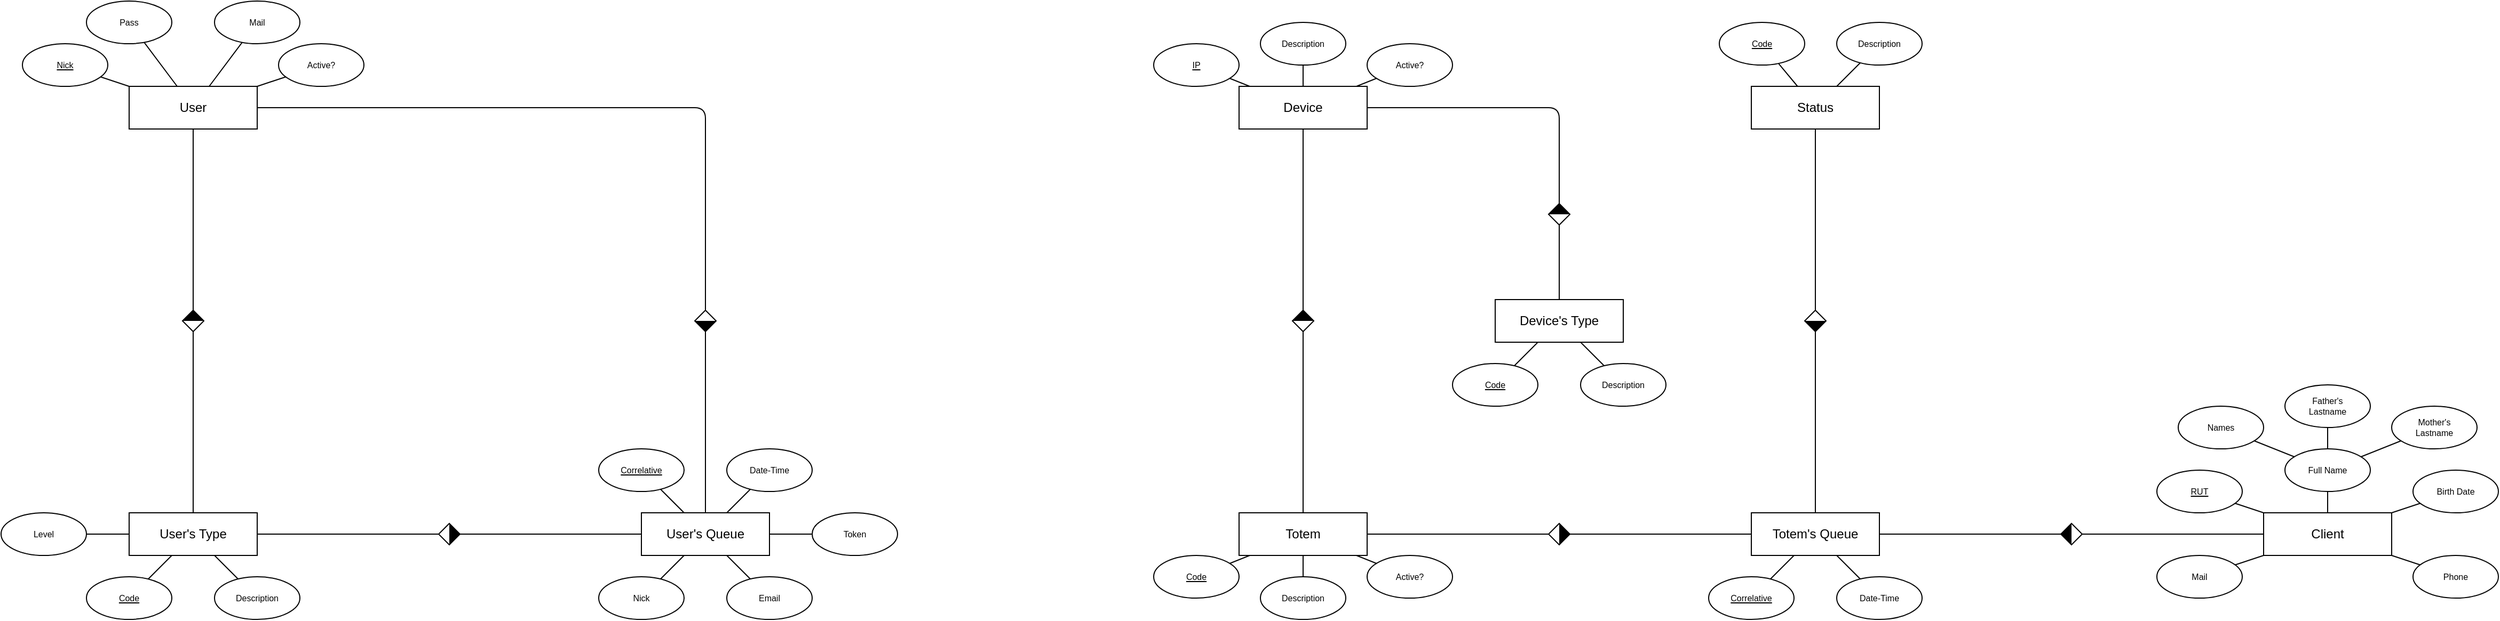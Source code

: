<mxfile version="13.3.9" type="device"><diagram id="6Qfm9tNbq2tHSCbhrUnl" name="Page-1"><mxGraphModel dx="777" dy="493" grid="1" gridSize="10" guides="1" tooltips="1" connect="1" arrows="1" fold="1" page="1" pageScale="1" pageWidth="3300" pageHeight="4681" math="0" shadow="0"><root><mxCell id="0"/><mxCell id="1" parent="0"/><mxCell id="uYRIFROT4IcyjHDct0E_-2" value="Device" style="rounded=0;whiteSpace=wrap;html=1;" parent="1" vertex="1"><mxGeometry x="1360" y="720" width="120" height="40" as="geometry"/></mxCell><mxCell id="uYRIFROT4IcyjHDct0E_-3" value="Device's Type" style="rounded=0;whiteSpace=wrap;html=1;" parent="1" vertex="1"><mxGeometry x="1600" y="920" width="120" height="40" as="geometry"/></mxCell><mxCell id="uYRIFROT4IcyjHDct0E_-9" value="" style="group;rotation=-90;" parent="1" vertex="1" connectable="0"><mxGeometry x="1650" y="830" width="20" height="20" as="geometry"/></mxCell><mxCell id="uYRIFROT4IcyjHDct0E_-7" value="" style="rhombus;whiteSpace=wrap;html=1;rotation=-90;" parent="uYRIFROT4IcyjHDct0E_-9" vertex="1"><mxGeometry width="20" height="20" as="geometry"/></mxCell><mxCell id="uYRIFROT4IcyjHDct0E_-8" value="" style="triangle;whiteSpace=wrap;html=1;strokeColor=none;fillColor=#000000;rotation=-90;" parent="uYRIFROT4IcyjHDct0E_-9" vertex="1"><mxGeometry x="5" y="-5" width="10" height="20" as="geometry"/></mxCell><mxCell id="uYRIFROT4IcyjHDct0E_-10" value="" style="endArrow=none;html=1;" parent="1" source="uYRIFROT4IcyjHDct0E_-7" target="uYRIFROT4IcyjHDct0E_-2" edge="1"><mxGeometry width="50" height="50" relative="1" as="geometry"><mxPoint x="1160" y="690" as="sourcePoint"/><mxPoint x="1210" y="640" as="targetPoint"/><Array as="points"><mxPoint x="1660" y="740"/></Array></mxGeometry></mxCell><mxCell id="uYRIFROT4IcyjHDct0E_-11" value="" style="endArrow=none;html=1;" parent="1" source="uYRIFROT4IcyjHDct0E_-7" target="uYRIFROT4IcyjHDct0E_-3" edge="1"><mxGeometry width="50" height="50" relative="1" as="geometry"><mxPoint x="1130" y="710" as="sourcePoint"/><mxPoint x="1180" y="660" as="targetPoint"/></mxGeometry></mxCell><mxCell id="uYRIFROT4IcyjHDct0E_-18" value="Totem" style="rounded=0;whiteSpace=wrap;html=1;" parent="1" vertex="1"><mxGeometry x="1360" y="1120" width="120" height="40" as="geometry"/></mxCell><mxCell id="uYRIFROT4IcyjHDct0E_-20" value="Description" style="ellipse;whiteSpace=wrap;html=1;fontSize=8;" parent="1" vertex="1"><mxGeometry x="1380" y="1180" width="80" height="40" as="geometry"/></mxCell><mxCell id="uYRIFROT4IcyjHDct0E_-21" value="" style="endArrow=none;html=1;" parent="1" source="uYRIFROT4IcyjHDct0E_-23" target="uYRIFROT4IcyjHDct0E_-18" edge="1"><mxGeometry width="50" height="50" relative="1" as="geometry"><mxPoint x="1320" y="1050" as="sourcePoint"/><mxPoint x="1500" y="990" as="targetPoint"/></mxGeometry></mxCell><mxCell id="uYRIFROT4IcyjHDct0E_-22" value="" style="endArrow=none;html=1;" parent="1" source="uYRIFROT4IcyjHDct0E_-20" target="uYRIFROT4IcyjHDct0E_-18" edge="1"><mxGeometry width="50" height="50" relative="1" as="geometry"><mxPoint x="1480" y="1040" as="sourcePoint"/><mxPoint x="1530" y="990" as="targetPoint"/></mxGeometry></mxCell><mxCell id="uYRIFROT4IcyjHDct0E_-23" value="Code" style="ellipse;whiteSpace=wrap;html=1;fontSize=8;fontStyle=4" parent="1" vertex="1"><mxGeometry x="1280" y="1160" width="80" height="40" as="geometry"/></mxCell><mxCell id="uYRIFROT4IcyjHDct0E_-25" value="Code" style="ellipse;whiteSpace=wrap;html=1;fontSize=8;fontStyle=4" parent="1" vertex="1"><mxGeometry x="1560" y="980" width="80" height="40" as="geometry"/></mxCell><mxCell id="uYRIFROT4IcyjHDct0E_-26" value="IP" style="ellipse;whiteSpace=wrap;html=1;fontSize=8;fontStyle=4" parent="1" vertex="1"><mxGeometry x="1280" y="680" width="80" height="40" as="geometry"/></mxCell><mxCell id="uYRIFROT4IcyjHDct0E_-27" value="" style="endArrow=none;html=1;fontSize=8;" parent="1" source="uYRIFROT4IcyjHDct0E_-2" target="uYRIFROT4IcyjHDct0E_-26" edge="1"><mxGeometry width="50" height="50" relative="1" as="geometry"><mxPoint x="1190" y="640" as="sourcePoint"/><mxPoint x="1240" y="590" as="targetPoint"/></mxGeometry></mxCell><mxCell id="uYRIFROT4IcyjHDct0E_-28" value="Description" style="ellipse;whiteSpace=wrap;html=1;fontSize=8;" parent="1" vertex="1"><mxGeometry x="1680" y="980" width="80" height="40" as="geometry"/></mxCell><mxCell id="uYRIFROT4IcyjHDct0E_-29" value="" style="endArrow=none;html=1;fontSize=8;" parent="1" source="uYRIFROT4IcyjHDct0E_-3" target="uYRIFROT4IcyjHDct0E_-28" edge="1"><mxGeometry width="50" height="50" relative="1" as="geometry"><mxPoint x="1800" y="820" as="sourcePoint"/><mxPoint x="1850" y="770" as="targetPoint"/></mxGeometry></mxCell><mxCell id="uYRIFROT4IcyjHDct0E_-30" value="" style="endArrow=none;html=1;fontSize=8;" parent="1" source="uYRIFROT4IcyjHDct0E_-3" target="uYRIFROT4IcyjHDct0E_-25" edge="1"><mxGeometry width="50" height="50" relative="1" as="geometry"><mxPoint x="1660" y="810" as="sourcePoint"/><mxPoint x="1710" y="760" as="targetPoint"/></mxGeometry></mxCell><mxCell id="uYRIFROT4IcyjHDct0E_-31" value="Active?" style="ellipse;whiteSpace=wrap;html=1;fontSize=8;" parent="1" vertex="1"><mxGeometry x="1480" y="1160" width="80" height="40" as="geometry"/></mxCell><mxCell id="uYRIFROT4IcyjHDct0E_-32" value="" style="endArrow=none;html=1;fontSize=8;" parent="1" source="uYRIFROT4IcyjHDct0E_-31" target="uYRIFROT4IcyjHDct0E_-18" edge="1"><mxGeometry width="50" height="50" relative="1" as="geometry"><mxPoint x="1440" y="1170" as="sourcePoint"/><mxPoint x="1490" y="1120" as="targetPoint"/></mxGeometry></mxCell><mxCell id="uYRIFROT4IcyjHDct0E_-34" value="" style="group;rotation=-90;" parent="1" vertex="1" connectable="0"><mxGeometry x="1410" y="930" width="20" height="20" as="geometry"/></mxCell><mxCell id="uYRIFROT4IcyjHDct0E_-35" value="" style="rhombus;whiteSpace=wrap;html=1;rotation=-90;" parent="uYRIFROT4IcyjHDct0E_-34" vertex="1"><mxGeometry width="20" height="20" as="geometry"/></mxCell><mxCell id="uYRIFROT4IcyjHDct0E_-36" value="" style="triangle;whiteSpace=wrap;html=1;strokeColor=none;fillColor=#000000;rotation=-90;" parent="uYRIFROT4IcyjHDct0E_-34" vertex="1"><mxGeometry x="5" y="-5" width="10" height="20" as="geometry"/></mxCell><mxCell id="uYRIFROT4IcyjHDct0E_-37" value="" style="endArrow=none;html=1;fontSize=8;" parent="1" source="uYRIFROT4IcyjHDct0E_-18" target="uYRIFROT4IcyjHDct0E_-35" edge="1"><mxGeometry width="50" height="50" relative="1" as="geometry"><mxPoint x="1210" y="1050" as="sourcePoint"/><mxPoint x="1260" y="1000" as="targetPoint"/></mxGeometry></mxCell><mxCell id="uYRIFROT4IcyjHDct0E_-38" value="" style="endArrow=none;html=1;fontSize=8;" parent="1" source="uYRIFROT4IcyjHDct0E_-35" target="uYRIFROT4IcyjHDct0E_-2" edge="1"><mxGeometry width="50" height="50" relative="1" as="geometry"><mxPoint x="1210" y="880" as="sourcePoint"/><mxPoint x="1260" y="830" as="targetPoint"/></mxGeometry></mxCell><mxCell id="uYRIFROT4IcyjHDct0E_-40" value="Active?" style="ellipse;whiteSpace=wrap;html=1;fontSize=8;" parent="1" vertex="1"><mxGeometry x="1480" y="680" width="80" height="40" as="geometry"/></mxCell><mxCell id="uYRIFROT4IcyjHDct0E_-41" value="" style="endArrow=none;html=1;fontSize=8;" parent="1" source="uYRIFROT4IcyjHDct0E_-2" target="uYRIFROT4IcyjHDct0E_-40" edge="1"><mxGeometry width="50" height="50" relative="1" as="geometry"><mxPoint x="1160" y="930" as="sourcePoint"/><mxPoint x="1210" y="880" as="targetPoint"/></mxGeometry></mxCell><mxCell id="uYRIFROT4IcyjHDct0E_-46" value="Totem's Queue" style="rounded=0;whiteSpace=wrap;html=1;" parent="1" vertex="1"><mxGeometry x="1840" y="1120" width="120" height="40" as="geometry"/></mxCell><mxCell id="uYRIFROT4IcyjHDct0E_-47" value="Correlative" style="ellipse;whiteSpace=wrap;html=1;fontSize=8;fontStyle=4" parent="1" vertex="1"><mxGeometry x="1800" y="1180" width="80" height="40" as="geometry"/></mxCell><mxCell id="uYRIFROT4IcyjHDct0E_-48" value="" style="endArrow=none;html=1;fontSize=8;" parent="1" source="uYRIFROT4IcyjHDct0E_-46" target="uYRIFROT4IcyjHDct0E_-47" edge="1"><mxGeometry width="50" height="50" relative="1" as="geometry"><mxPoint x="1670" y="1040" as="sourcePoint"/><mxPoint x="1720" y="990" as="targetPoint"/></mxGeometry></mxCell><mxCell id="vgXWnAv-H5AJOaNrdfMv-1" value="Date-Time" style="ellipse;whiteSpace=wrap;html=1;fontSize=8;fontStyle=0;align=center;" parent="1" vertex="1"><mxGeometry x="1920" y="1180" width="80" height="40" as="geometry"/></mxCell><mxCell id="vgXWnAv-H5AJOaNrdfMv-2" value="" style="endArrow=none;html=1;" parent="1" source="uYRIFROT4IcyjHDct0E_-46" target="vgXWnAv-H5AJOaNrdfMv-1" edge="1"><mxGeometry width="50" height="50" relative="1" as="geometry"><mxPoint x="1770" y="1000" as="sourcePoint"/><mxPoint x="1820" y="950" as="targetPoint"/></mxGeometry></mxCell><mxCell id="vgXWnAv-H5AJOaNrdfMv-5" value="" style="group;rotation=0;" parent="1" vertex="1" connectable="0"><mxGeometry x="1650" y="1130" width="20" height="20" as="geometry"/></mxCell><mxCell id="vgXWnAv-H5AJOaNrdfMv-6" value="" style="rhombus;whiteSpace=wrap;html=1;rotation=0;" parent="vgXWnAv-H5AJOaNrdfMv-5" vertex="1"><mxGeometry width="20" height="20" as="geometry"/></mxCell><mxCell id="vgXWnAv-H5AJOaNrdfMv-7" value="" style="triangle;whiteSpace=wrap;html=1;strokeColor=none;fillColor=#000000;rotation=0;" parent="vgXWnAv-H5AJOaNrdfMv-5" vertex="1"><mxGeometry x="10" width="10" height="20" as="geometry"/></mxCell><mxCell id="vgXWnAv-H5AJOaNrdfMv-8" value="" style="endArrow=none;html=1;" parent="1" source="uYRIFROT4IcyjHDct0E_-18" target="vgXWnAv-H5AJOaNrdfMv-6" edge="1"><mxGeometry width="50" height="50" relative="1" as="geometry"><mxPoint x="1570" y="1060" as="sourcePoint"/><mxPoint x="1620" y="1010" as="targetPoint"/></mxGeometry></mxCell><mxCell id="vgXWnAv-H5AJOaNrdfMv-9" value="" style="endArrow=none;html=1;" parent="1" source="vgXWnAv-H5AJOaNrdfMv-6" target="uYRIFROT4IcyjHDct0E_-46" edge="1"><mxGeometry width="50" height="50" relative="1" as="geometry"><mxPoint x="1560" y="1030" as="sourcePoint"/><mxPoint x="1610" y="980" as="targetPoint"/></mxGeometry></mxCell><mxCell id="vgXWnAv-H5AJOaNrdfMv-10" value="Status" style="rounded=0;whiteSpace=wrap;html=1;" parent="1" vertex="1"><mxGeometry x="1840" y="720" width="120" height="40" as="geometry"/></mxCell><mxCell id="vgXWnAv-H5AJOaNrdfMv-11" value="Code" style="ellipse;whiteSpace=wrap;html=1;fontSize=8;fontStyle=4" parent="1" vertex="1"><mxGeometry x="1810" y="660" width="80" height="40" as="geometry"/></mxCell><mxCell id="vgXWnAv-H5AJOaNrdfMv-12" value="" style="endArrow=none;html=1;fontSize=8;" parent="1" source="vgXWnAv-H5AJOaNrdfMv-10" target="vgXWnAv-H5AJOaNrdfMv-11" edge="1"><mxGeometry width="50" height="50" relative="1" as="geometry"><mxPoint x="1670" y="640" as="sourcePoint"/><mxPoint x="1720" y="590" as="targetPoint"/></mxGeometry></mxCell><mxCell id="vgXWnAv-H5AJOaNrdfMv-13" value="Description" style="ellipse;whiteSpace=wrap;html=1;fontSize=8;" parent="1" vertex="1"><mxGeometry x="1920" y="660" width="80" height="40" as="geometry"/></mxCell><mxCell id="vgXWnAv-H5AJOaNrdfMv-14" value="" style="endArrow=none;html=1;fontSize=8;" parent="1" source="vgXWnAv-H5AJOaNrdfMv-10" target="vgXWnAv-H5AJOaNrdfMv-13" edge="1"><mxGeometry width="50" height="50" relative="1" as="geometry"><mxPoint x="1640" y="930" as="sourcePoint"/><mxPoint x="1690" y="880" as="targetPoint"/></mxGeometry></mxCell><mxCell id="vgXWnAv-H5AJOaNrdfMv-15" value="" style="group;rotation=90;" parent="1" vertex="1" connectable="0"><mxGeometry x="1890" y="930" width="20" height="20" as="geometry"/></mxCell><mxCell id="vgXWnAv-H5AJOaNrdfMv-16" value="" style="rhombus;whiteSpace=wrap;html=1;rotation=90;" parent="vgXWnAv-H5AJOaNrdfMv-15" vertex="1"><mxGeometry width="20" height="20" as="geometry"/></mxCell><mxCell id="vgXWnAv-H5AJOaNrdfMv-17" value="" style="triangle;whiteSpace=wrap;html=1;strokeColor=none;fillColor=#000000;rotation=90;" parent="vgXWnAv-H5AJOaNrdfMv-15" vertex="1"><mxGeometry x="5" y="5" width="10" height="20" as="geometry"/></mxCell><mxCell id="vgXWnAv-H5AJOaNrdfMv-18" value="" style="endArrow=none;html=1;" parent="1" source="vgXWnAv-H5AJOaNrdfMv-16" target="vgXWnAv-H5AJOaNrdfMv-10" edge="1"><mxGeometry width="50" height="50" relative="1" as="geometry"><mxPoint x="1640" y="930" as="sourcePoint"/><mxPoint x="1690" y="880" as="targetPoint"/></mxGeometry></mxCell><mxCell id="vgXWnAv-H5AJOaNrdfMv-19" value="" style="endArrow=none;html=1;" parent="1" source="uYRIFROT4IcyjHDct0E_-46" target="vgXWnAv-H5AJOaNrdfMv-16" edge="1"><mxGeometry width="50" height="50" relative="1" as="geometry"><mxPoint x="1720" y="1030" as="sourcePoint"/><mxPoint x="1770" y="980" as="targetPoint"/></mxGeometry></mxCell><mxCell id="vgXWnAv-H5AJOaNrdfMv-20" value="User" style="rounded=0;whiteSpace=wrap;html=1;" parent="1" vertex="1"><mxGeometry x="320" y="720" width="120" height="40" as="geometry"/></mxCell><mxCell id="vgXWnAv-H5AJOaNrdfMv-21" value="Nick" style="ellipse;whiteSpace=wrap;html=1;fontSize=8;fontStyle=4" parent="1" vertex="1"><mxGeometry x="220" y="680" width="80" height="40" as="geometry"/></mxCell><mxCell id="vgXWnAv-H5AJOaNrdfMv-22" value="Pass" style="ellipse;whiteSpace=wrap;html=1;fontSize=8;" parent="1" vertex="1"><mxGeometry x="280" y="640" width="80" height="40" as="geometry"/></mxCell><mxCell id="vgXWnAv-H5AJOaNrdfMv-23" value="" style="endArrow=none;html=1;fontSize=8;" parent="1" source="vgXWnAv-H5AJOaNrdfMv-20" target="vgXWnAv-H5AJOaNrdfMv-22" edge="1"><mxGeometry width="50" height="50" relative="1" as="geometry"><mxPoint x="520" y="620" as="sourcePoint"/><mxPoint x="570" y="570" as="targetPoint"/></mxGeometry></mxCell><mxCell id="vgXWnAv-H5AJOaNrdfMv-24" value="" style="endArrow=none;html=1;fontSize=8;" parent="1" source="vgXWnAv-H5AJOaNrdfMv-20" target="vgXWnAv-H5AJOaNrdfMv-21" edge="1"><mxGeometry width="50" height="50" relative="1" as="geometry"><mxPoint x="380" y="610" as="sourcePoint"/><mxPoint x="430" y="560" as="targetPoint"/></mxGeometry></mxCell><mxCell id="vgXWnAv-H5AJOaNrdfMv-25" value="Mail" style="ellipse;whiteSpace=wrap;html=1;fontSize=8;" parent="1" vertex="1"><mxGeometry x="400" y="640" width="80" height="40" as="geometry"/></mxCell><mxCell id="vgXWnAv-H5AJOaNrdfMv-26" value="Active?" style="ellipse;whiteSpace=wrap;html=1;fontSize=8;" parent="1" vertex="1"><mxGeometry x="460" y="680" width="80" height="40" as="geometry"/></mxCell><mxCell id="vgXWnAv-H5AJOaNrdfMv-27" value="" style="endArrow=none;html=1;" parent="1" source="vgXWnAv-H5AJOaNrdfMv-25" target="vgXWnAv-H5AJOaNrdfMv-20" edge="1"><mxGeometry width="50" height="50" relative="1" as="geometry"><mxPoint x="250" y="840" as="sourcePoint"/><mxPoint x="300" y="790" as="targetPoint"/></mxGeometry></mxCell><mxCell id="vgXWnAv-H5AJOaNrdfMv-28" value="" style="endArrow=none;html=1;" parent="1" source="vgXWnAv-H5AJOaNrdfMv-20" target="vgXWnAv-H5AJOaNrdfMv-26" edge="1"><mxGeometry width="50" height="50" relative="1" as="geometry"><mxPoint x="470" y="860" as="sourcePoint"/><mxPoint x="520" y="810" as="targetPoint"/></mxGeometry></mxCell><mxCell id="vgXWnAv-H5AJOaNrdfMv-29" value="User's Type" style="rounded=0;whiteSpace=wrap;html=1;" parent="1" vertex="1"><mxGeometry x="320" y="1120" width="120" height="40" as="geometry"/></mxCell><mxCell id="vgXWnAv-H5AJOaNrdfMv-31" value="" style="group;rotation=-90;" parent="1" vertex="1" connectable="0"><mxGeometry x="370" y="930" width="20" height="20" as="geometry"/></mxCell><mxCell id="vgXWnAv-H5AJOaNrdfMv-32" value="" style="rhombus;whiteSpace=wrap;html=1;rotation=-90;" parent="vgXWnAv-H5AJOaNrdfMv-31" vertex="1"><mxGeometry width="20" height="20" as="geometry"/></mxCell><mxCell id="vgXWnAv-H5AJOaNrdfMv-33" value="" style="triangle;whiteSpace=wrap;html=1;strokeColor=none;fillColor=#000000;rotation=-90;" parent="vgXWnAv-H5AJOaNrdfMv-31" vertex="1"><mxGeometry x="5" y="-5" width="10" height="20" as="geometry"/></mxCell><mxCell id="vgXWnAv-H5AJOaNrdfMv-34" value="" style="endArrow=none;html=1;" parent="1" source="vgXWnAv-H5AJOaNrdfMv-32" target="vgXWnAv-H5AJOaNrdfMv-20" edge="1"><mxGeometry width="50" height="50" relative="1" as="geometry"><mxPoint x="470" y="980" as="sourcePoint"/><mxPoint x="400" y="990" as="targetPoint"/></mxGeometry></mxCell><mxCell id="vgXWnAv-H5AJOaNrdfMv-35" value="" style="endArrow=none;html=1;" parent="1" source="vgXWnAv-H5AJOaNrdfMv-32" target="vgXWnAv-H5AJOaNrdfMv-29" edge="1"><mxGeometry width="50" height="50" relative="1" as="geometry"><mxPoint x="440" y="1070" as="sourcePoint"/><mxPoint x="490" y="1020" as="targetPoint"/></mxGeometry></mxCell><mxCell id="vgXWnAv-H5AJOaNrdfMv-36" value="User's Queue" style="rounded=0;whiteSpace=wrap;html=1;" parent="1" vertex="1"><mxGeometry x="800" y="1120" width="120" height="40" as="geometry"/></mxCell><mxCell id="vgXWnAv-H5AJOaNrdfMv-37" value="" style="group;rotation=90;" parent="1" vertex="1" connectable="0"><mxGeometry x="850" y="930" width="20" height="20" as="geometry"/></mxCell><mxCell id="vgXWnAv-H5AJOaNrdfMv-38" value="" style="rhombus;whiteSpace=wrap;html=1;rotation=90;" parent="vgXWnAv-H5AJOaNrdfMv-37" vertex="1"><mxGeometry width="20" height="20" as="geometry"/></mxCell><mxCell id="vgXWnAv-H5AJOaNrdfMv-39" value="" style="triangle;whiteSpace=wrap;html=1;strokeColor=none;fillColor=#000000;rotation=90;" parent="vgXWnAv-H5AJOaNrdfMv-37" vertex="1"><mxGeometry x="5" y="5" width="10" height="20" as="geometry"/></mxCell><mxCell id="vgXWnAv-H5AJOaNrdfMv-40" value="" style="endArrow=none;html=1;" parent="1" source="vgXWnAv-H5AJOaNrdfMv-38" target="vgXWnAv-H5AJOaNrdfMv-20" edge="1"><mxGeometry width="50" height="50" relative="1" as="geometry"><mxPoint x="450" y="810" as="sourcePoint"/><mxPoint x="400" y="760" as="targetPoint"/><Array as="points"><mxPoint x="860" y="740"/></Array></mxGeometry></mxCell><mxCell id="vgXWnAv-H5AJOaNrdfMv-41" value="" style="endArrow=none;html=1;" parent="1" source="vgXWnAv-H5AJOaNrdfMv-36" target="vgXWnAv-H5AJOaNrdfMv-38" edge="1"><mxGeometry width="50" height="50" relative="1" as="geometry"><mxPoint x="630" y="1000" as="sourcePoint"/><mxPoint x="680" y="950" as="targetPoint"/></mxGeometry></mxCell><mxCell id="vgXWnAv-H5AJOaNrdfMv-42" value="Description" style="ellipse;whiteSpace=wrap;html=1;fontSize=8;" parent="1" vertex="1"><mxGeometry x="400" y="1180" width="80" height="40" as="geometry"/></mxCell><mxCell id="vgXWnAv-H5AJOaNrdfMv-43" value="Code" style="ellipse;whiteSpace=wrap;html=1;fontSize=8;fontStyle=4" parent="1" vertex="1"><mxGeometry x="280" y="1180" width="80" height="40" as="geometry"/></mxCell><mxCell id="vgXWnAv-H5AJOaNrdfMv-44" value="" style="endArrow=none;html=1;" parent="1" source="vgXWnAv-H5AJOaNrdfMv-43" target="vgXWnAv-H5AJOaNrdfMv-29" edge="1"><mxGeometry width="50" height="50" relative="1" as="geometry"><mxPoint x="460" y="1070" as="sourcePoint"/><mxPoint x="510" y="1020" as="targetPoint"/></mxGeometry></mxCell><mxCell id="vgXWnAv-H5AJOaNrdfMv-45" value="" style="endArrow=none;html=1;" parent="1" source="vgXWnAv-H5AJOaNrdfMv-29" target="vgXWnAv-H5AJOaNrdfMv-42" edge="1"><mxGeometry width="50" height="50" relative="1" as="geometry"><mxPoint x="460" y="1080" as="sourcePoint"/><mxPoint x="510" y="1030" as="targetPoint"/></mxGeometry></mxCell><mxCell id="vgXWnAv-H5AJOaNrdfMv-46" value="Correlative" style="ellipse;whiteSpace=wrap;html=1;fontSize=8;fontStyle=4" parent="1" vertex="1"><mxGeometry x="760" y="1060" width="80" height="40" as="geometry"/></mxCell><mxCell id="vgXWnAv-H5AJOaNrdfMv-47" value="Date-Time" style="ellipse;whiteSpace=wrap;html=1;fontSize=8;fontStyle=0;align=center;" parent="1" vertex="1"><mxGeometry x="880" y="1060" width="80" height="40" as="geometry"/></mxCell><mxCell id="vgXWnAv-H5AJOaNrdfMv-48" value="" style="endArrow=none;html=1;" parent="1" source="vgXWnAv-H5AJOaNrdfMv-46" target="vgXWnAv-H5AJOaNrdfMv-36" edge="1"><mxGeometry width="50" height="50" relative="1" as="geometry"><mxPoint x="620" y="1180" as="sourcePoint"/><mxPoint x="670" y="1130" as="targetPoint"/></mxGeometry></mxCell><mxCell id="vgXWnAv-H5AJOaNrdfMv-49" value="" style="endArrow=none;html=1;" parent="1" source="vgXWnAv-H5AJOaNrdfMv-47" target="vgXWnAv-H5AJOaNrdfMv-36" edge="1"><mxGeometry width="50" height="50" relative="1" as="geometry"><mxPoint x="580" y="1220" as="sourcePoint"/><mxPoint x="630" y="1170" as="targetPoint"/></mxGeometry></mxCell><mxCell id="vgXWnAv-H5AJOaNrdfMv-50" value="Nick" style="ellipse;whiteSpace=wrap;html=1;fontSize=8;fontStyle=0;align=center;" parent="1" vertex="1"><mxGeometry x="760" y="1180" width="80" height="40" as="geometry"/></mxCell><mxCell id="vgXWnAv-H5AJOaNrdfMv-51" value="Email" style="ellipse;whiteSpace=wrap;html=1;fontSize=8;fontStyle=0;align=center;" parent="1" vertex="1"><mxGeometry x="880" y="1180" width="80" height="40" as="geometry"/></mxCell><mxCell id="vgXWnAv-H5AJOaNrdfMv-52" value="Token" style="ellipse;whiteSpace=wrap;html=1;fontSize=8;fontStyle=0;align=center;" parent="1" vertex="1"><mxGeometry x="960" y="1120" width="80" height="40" as="geometry"/></mxCell><mxCell id="vgXWnAv-H5AJOaNrdfMv-53" value="" style="endArrow=none;html=1;" parent="1" source="vgXWnAv-H5AJOaNrdfMv-36" target="vgXWnAv-H5AJOaNrdfMv-52" edge="1"><mxGeometry width="50" height="50" relative="1" as="geometry"><mxPoint x="960" y="1230" as="sourcePoint"/><mxPoint x="1010" y="1180" as="targetPoint"/></mxGeometry></mxCell><mxCell id="vgXWnAv-H5AJOaNrdfMv-54" value="" style="endArrow=none;html=1;" parent="1" source="vgXWnAv-H5AJOaNrdfMv-36" target="vgXWnAv-H5AJOaNrdfMv-50" edge="1"><mxGeometry width="50" height="50" relative="1" as="geometry"><mxPoint x="620" y="1280" as="sourcePoint"/><mxPoint x="670" y="1230" as="targetPoint"/></mxGeometry></mxCell><mxCell id="vgXWnAv-H5AJOaNrdfMv-55" value="" style="endArrow=none;html=1;" parent="1" source="vgXWnAv-H5AJOaNrdfMv-36" target="vgXWnAv-H5AJOaNrdfMv-51" edge="1"><mxGeometry width="50" height="50" relative="1" as="geometry"><mxPoint x="590" y="1270" as="sourcePoint"/><mxPoint x="640" y="1220" as="targetPoint"/></mxGeometry></mxCell><mxCell id="vgXWnAv-H5AJOaNrdfMv-56" value="" style="group;rotation=0;" parent="1" vertex="1" connectable="0"><mxGeometry x="610" y="1130" width="20" height="20" as="geometry"/></mxCell><mxCell id="vgXWnAv-H5AJOaNrdfMv-57" value="" style="rhombus;whiteSpace=wrap;html=1;rotation=0;" parent="vgXWnAv-H5AJOaNrdfMv-56" vertex="1"><mxGeometry width="20" height="20" as="geometry"/></mxCell><mxCell id="vgXWnAv-H5AJOaNrdfMv-58" value="" style="triangle;whiteSpace=wrap;html=1;strokeColor=none;fillColor=#000000;rotation=0;" parent="vgXWnAv-H5AJOaNrdfMv-56" vertex="1"><mxGeometry x="10" width="10" height="20" as="geometry"/></mxCell><mxCell id="vgXWnAv-H5AJOaNrdfMv-59" value="" style="endArrow=none;html=1;" parent="1" source="vgXWnAv-H5AJOaNrdfMv-57" target="vgXWnAv-H5AJOaNrdfMv-36" edge="1"><mxGeometry width="50" height="50" relative="1" as="geometry"><mxPoint x="600" y="1080" as="sourcePoint"/><mxPoint x="650" y="1030" as="targetPoint"/></mxGeometry></mxCell><mxCell id="vgXWnAv-H5AJOaNrdfMv-60" value="" style="endArrow=none;html=1;" parent="1" source="vgXWnAv-H5AJOaNrdfMv-29" target="vgXWnAv-H5AJOaNrdfMv-57" edge="1"><mxGeometry width="50" height="50" relative="1" as="geometry"><mxPoint x="530" y="1110" as="sourcePoint"/><mxPoint x="580" y="1060" as="targetPoint"/></mxGeometry></mxCell><mxCell id="vgXWnAv-H5AJOaNrdfMv-61" value="Level" style="ellipse;whiteSpace=wrap;html=1;fontSize=8;" parent="1" vertex="1"><mxGeometry x="200" y="1120" width="80" height="40" as="geometry"/></mxCell><mxCell id="vgXWnAv-H5AJOaNrdfMv-62" value="" style="endArrow=none;html=1;" parent="1" source="vgXWnAv-H5AJOaNrdfMv-61" target="vgXWnAv-H5AJOaNrdfMv-29" edge="1"><mxGeometry width="50" height="50" relative="1" as="geometry"><mxPoint x="100" y="1260" as="sourcePoint"/><mxPoint x="150" y="1210" as="targetPoint"/></mxGeometry></mxCell><mxCell id="U63P-8SYmM6yH2ekMo5P-1" value="Description" style="ellipse;whiteSpace=wrap;html=1;fontSize=8;" vertex="1" parent="1"><mxGeometry x="1380" y="660" width="80" height="40" as="geometry"/></mxCell><mxCell id="U63P-8SYmM6yH2ekMo5P-2" value="" style="endArrow=none;html=1;" edge="1" parent="1" source="U63P-8SYmM6yH2ekMo5P-1" target="uYRIFROT4IcyjHDct0E_-2"><mxGeometry width="50" height="50" relative="1" as="geometry"><mxPoint x="1270" y="870" as="sourcePoint"/><mxPoint x="1320" y="820" as="targetPoint"/></mxGeometry></mxCell><mxCell id="U63P-8SYmM6yH2ekMo5P-3" value="Client" style="rounded=0;whiteSpace=wrap;html=1;" vertex="1" parent="1"><mxGeometry x="2320" y="1120" width="120" height="40" as="geometry"/></mxCell><mxCell id="U63P-8SYmM6yH2ekMo5P-4" value="RUT" style="ellipse;whiteSpace=wrap;html=1;fontSize=8;fontStyle=4" vertex="1" parent="1"><mxGeometry x="2220" y="1080" width="80" height="40" as="geometry"/></mxCell><mxCell id="U63P-8SYmM6yH2ekMo5P-5" value="" style="endArrow=none;html=1;fontSize=8;" edge="1" parent="1" source="U63P-8SYmM6yH2ekMo5P-3" target="U63P-8SYmM6yH2ekMo5P-4"><mxGeometry width="50" height="50" relative="1" as="geometry"><mxPoint x="2150" y="1040" as="sourcePoint"/><mxPoint x="2200" y="990" as="targetPoint"/></mxGeometry></mxCell><mxCell id="U63P-8SYmM6yH2ekMo5P-6" value="Full Name" style="ellipse;whiteSpace=wrap;html=1;fontSize=8;" vertex="1" parent="1"><mxGeometry x="2340" y="1060" width="80" height="40" as="geometry"/></mxCell><mxCell id="U63P-8SYmM6yH2ekMo5P-7" value="" style="endArrow=none;html=1;fontSize=8;" edge="1" parent="1" source="U63P-8SYmM6yH2ekMo5P-3" target="U63P-8SYmM6yH2ekMo5P-6"><mxGeometry width="50" height="50" relative="1" as="geometry"><mxPoint x="2120" y="1330" as="sourcePoint"/><mxPoint x="2170" y="1280" as="targetPoint"/></mxGeometry></mxCell><mxCell id="U63P-8SYmM6yH2ekMo5P-8" value="Names" style="ellipse;whiteSpace=wrap;html=1;fontSize=8;" vertex="1" parent="1"><mxGeometry x="2240" y="1020" width="80" height="40" as="geometry"/></mxCell><mxCell id="U63P-8SYmM6yH2ekMo5P-9" value="Father's&lt;br&gt;Lastname" style="ellipse;whiteSpace=wrap;html=1;fontSize=8;" vertex="1" parent="1"><mxGeometry x="2340" y="1000" width="80" height="40" as="geometry"/></mxCell><mxCell id="U63P-8SYmM6yH2ekMo5P-10" value="Mother's&lt;br&gt;Lastname" style="ellipse;whiteSpace=wrap;html=1;fontSize=8;" vertex="1" parent="1"><mxGeometry x="2440" y="1020" width="80" height="40" as="geometry"/></mxCell><mxCell id="U63P-8SYmM6yH2ekMo5P-11" value="" style="endArrow=none;html=1;" edge="1" parent="1" source="U63P-8SYmM6yH2ekMo5P-6" target="U63P-8SYmM6yH2ekMo5P-8"><mxGeometry width="50" height="50" relative="1" as="geometry"><mxPoint x="2040" y="1060" as="sourcePoint"/><mxPoint x="2090" y="1010" as="targetPoint"/></mxGeometry></mxCell><mxCell id="U63P-8SYmM6yH2ekMo5P-12" value="" style="endArrow=none;html=1;" edge="1" parent="1" source="U63P-8SYmM6yH2ekMo5P-6" target="U63P-8SYmM6yH2ekMo5P-9"><mxGeometry width="50" height="50" relative="1" as="geometry"><mxPoint x="2010" y="1090" as="sourcePoint"/><mxPoint x="2060" y="1040" as="targetPoint"/></mxGeometry></mxCell><mxCell id="U63P-8SYmM6yH2ekMo5P-16" value="" style="endArrow=none;html=1;" edge="1" parent="1" source="U63P-8SYmM6yH2ekMo5P-6" target="U63P-8SYmM6yH2ekMo5P-10"><mxGeometry width="50" height="50" relative="1" as="geometry"><mxPoint x="2130" y="1080" as="sourcePoint"/><mxPoint x="2180" y="1030" as="targetPoint"/></mxGeometry></mxCell><mxCell id="U63P-8SYmM6yH2ekMo5P-17" value="Birth Date" style="ellipse;whiteSpace=wrap;html=1;fontSize=8;" vertex="1" parent="1"><mxGeometry x="2460" y="1080" width="80" height="40" as="geometry"/></mxCell><mxCell id="U63P-8SYmM6yH2ekMo5P-18" value="" style="endArrow=none;html=1;" edge="1" parent="1" source="U63P-8SYmM6yH2ekMo5P-3" target="U63P-8SYmM6yH2ekMo5P-17"><mxGeometry width="50" height="50" relative="1" as="geometry"><mxPoint x="2440" y="1160" as="sourcePoint"/><mxPoint x="2490" y="1110" as="targetPoint"/></mxGeometry></mxCell><mxCell id="U63P-8SYmM6yH2ekMo5P-19" value="Phone" style="ellipse;whiteSpace=wrap;html=1;fontSize=8;" vertex="1" parent="1"><mxGeometry x="2460" y="1160" width="80" height="40" as="geometry"/></mxCell><mxCell id="U63P-8SYmM6yH2ekMo5P-20" value="Mail" style="ellipse;whiteSpace=wrap;html=1;fontSize=8;" vertex="1" parent="1"><mxGeometry x="2220" y="1160" width="80" height="40" as="geometry"/></mxCell><mxCell id="U63P-8SYmM6yH2ekMo5P-21" value="" style="endArrow=none;html=1;" edge="1" parent="1" source="U63P-8SYmM6yH2ekMo5P-20" target="U63P-8SYmM6yH2ekMo5P-3"><mxGeometry width="50" height="50" relative="1" as="geometry"><mxPoint x="2120" y="1140" as="sourcePoint"/><mxPoint x="2170" y="1090" as="targetPoint"/></mxGeometry></mxCell><mxCell id="U63P-8SYmM6yH2ekMo5P-22" value="" style="endArrow=none;html=1;" edge="1" parent="1" source="U63P-8SYmM6yH2ekMo5P-19" target="U63P-8SYmM6yH2ekMo5P-3"><mxGeometry width="50" height="50" relative="1" as="geometry"><mxPoint x="2340" y="1240" as="sourcePoint"/><mxPoint x="2390" y="1190" as="targetPoint"/></mxGeometry></mxCell><mxCell id="U63P-8SYmM6yH2ekMo5P-23" value="" style="group;rotation=-180;" vertex="1" connectable="0" parent="1"><mxGeometry x="2130" y="1130" width="20" height="20" as="geometry"/></mxCell><mxCell id="U63P-8SYmM6yH2ekMo5P-24" value="" style="rhombus;whiteSpace=wrap;html=1;rotation=-180;" vertex="1" parent="U63P-8SYmM6yH2ekMo5P-23"><mxGeometry width="20" height="20" as="geometry"/></mxCell><mxCell id="U63P-8SYmM6yH2ekMo5P-25" value="" style="triangle;whiteSpace=wrap;html=1;strokeColor=none;fillColor=#000000;rotation=-180;" vertex="1" parent="U63P-8SYmM6yH2ekMo5P-23"><mxGeometry width="10" height="20" as="geometry"/></mxCell><mxCell id="U63P-8SYmM6yH2ekMo5P-26" value="" style="endArrow=none;html=1;" edge="1" parent="1" source="uYRIFROT4IcyjHDct0E_-46" target="U63P-8SYmM6yH2ekMo5P-24"><mxGeometry width="50" height="50" relative="1" as="geometry"><mxPoint x="2020" y="1230" as="sourcePoint"/><mxPoint x="2070" y="1180" as="targetPoint"/></mxGeometry></mxCell><mxCell id="U63P-8SYmM6yH2ekMo5P-27" value="" style="endArrow=none;html=1;" edge="1" parent="1" source="U63P-8SYmM6yH2ekMo5P-24" target="U63P-8SYmM6yH2ekMo5P-3"><mxGeometry width="50" height="50" relative="1" as="geometry"><mxPoint x="2030" y="1260" as="sourcePoint"/><mxPoint x="2080" y="1210" as="targetPoint"/></mxGeometry></mxCell></root></mxGraphModel></diagram></mxfile>